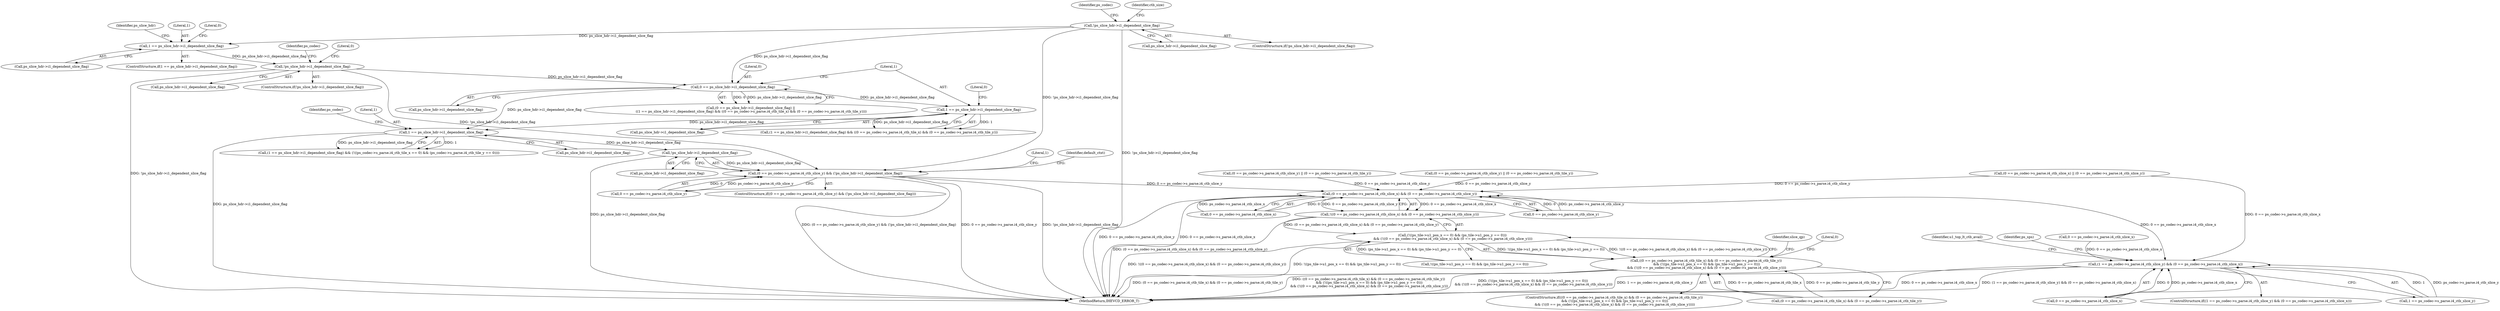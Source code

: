 digraph "0_Android_bcfc7124f6ef9f1ec128fb2e90de774a5b33d199_0@pointer" {
"1001491" [label="(Call,!ps_slice_hdr->i1_dependent_slice_flag)"];
"1000902" [label="(Call,1 == ps_slice_hdr->i1_dependent_slice_flag)"];
"1000872" [label="(Call,1 == ps_slice_hdr->i1_dependent_slice_flag)"];
"1000866" [label="(Call,0 == ps_slice_hdr->i1_dependent_slice_flag)"];
"1000462" [label="(Call,!ps_slice_hdr->i1_dependent_slice_flag)"];
"1000424" [label="(Call,1 == ps_slice_hdr->i1_dependent_slice_flag)"];
"1000266" [label="(Call,!ps_slice_hdr->i1_dependent_slice_flag)"];
"1001483" [label="(Call,(0 == ps_codec->s_parse.i4_ctb_slice_y) && (!ps_slice_hdr->i1_dependent_slice_flag))"];
"1001092" [label="(Call,(0 == ps_codec->s_parse.i4_ctb_slice_x) && (0 == ps_codec->s_parse.i4_ctb_slice_y))"];
"1001091" [label="(Call,!((0 == ps_codec->s_parse.i4_ctb_slice_x) && (0 == ps_codec->s_parse.i4_ctb_slice_y)))"];
"1001078" [label="(Call,(!((ps_tile->u1_pos_x == 0) && (ps_tile->u1_pos_y == 0)))\n && (!((0 == ps_codec->s_parse.i4_ctb_slice_x) && (0 == ps_codec->s_parse.i4_ctb_slice_y))))"];
"1001062" [label="(Call,((0 == ps_codec->s_parse.i4_ctb_tile_x) && (0 == ps_codec->s_parse.i4_ctb_tile_y))\n && (!((ps_tile->u1_pos_x == 0) && (ps_tile->u1_pos_y == 0)))\n && (!((0 == ps_codec->s_parse.i4_ctb_slice_x) && (0 == ps_codec->s_parse.i4_ctb_slice_y))))"];
"1003043" [label="(Call,(1 == ps_codec->s_parse.i4_ctb_slice_y) && (0 == ps_codec->s_parse.i4_ctb_slice_x))"];
"1000424" [label="(Call,1 == ps_slice_hdr->i1_dependent_slice_flag)"];
"1001482" [label="(ControlStructure,if((0 == ps_codec->s_parse.i4_ctb_slice_y) && (!ps_slice_hdr->i1_dependent_slice_flag)))"];
"1005079" [label="(MethodReturn,IHEVCD_ERROR_T)"];
"1000484" [label="(Literal,0)"];
"1003060" [label="(Identifier,u1_top_lt_ctb_avail)"];
"1000912" [label="(Identifier,ps_codec)"];
"1003044" [label="(Call,1 == ps_codec->s_parse.i4_ctb_slice_y)"];
"1000904" [label="(Call,ps_slice_hdr->i1_dependent_slice_flag)"];
"1000871" [label="(Call,(1 == ps_slice_hdr->i1_dependent_slice_flag) && ((0 == ps_codec->s_parse.i4_ctb_tile_x) && (0 == ps_codec->s_parse.i4_ctb_tile_y)))"];
"1000704" [label="(Call,(0 == ps_codec->s_parse.i4_ctb_slice_x) || (0 == ps_codec->s_parse.i4_ctb_slice_y))"];
"1001063" [label="(Call,(0 == ps_codec->s_parse.i4_ctb_tile_x) && (0 == ps_codec->s_parse.i4_ctb_tile_y))"];
"1003051" [label="(Call,0 == ps_codec->s_parse.i4_ctb_slice_x)"];
"1000265" [label="(ControlStructure,if(!ps_slice_hdr->i1_dependent_slice_flag))"];
"1001492" [label="(Call,ps_slice_hdr->i1_dependent_slice_flag)"];
"1000462" [label="(Call,!ps_slice_hdr->i1_dependent_slice_flag)"];
"1000902" [label="(Call,1 == ps_slice_hdr->i1_dependent_slice_flag)"];
"1000873" [label="(Literal,1)"];
"1000267" [label="(Call,ps_slice_hdr->i1_dependent_slice_flag)"];
"1003067" [label="(Identifier,ps_sps)"];
"1000266" [label="(Call,!ps_slice_hdr->i1_dependent_slice_flag)"];
"1001062" [label="(Call,((0 == ps_codec->s_parse.i4_ctb_tile_x) && (0 == ps_codec->s_parse.i4_ctb_tile_y))\n && (!((ps_tile->u1_pos_x == 0) && (ps_tile->u1_pos_y == 0)))\n && (!((0 == ps_codec->s_parse.i4_ctb_slice_x) && (0 == ps_codec->s_parse.i4_ctb_slice_y))))"];
"1000879" [label="(Literal,0)"];
"1000865" [label="(Call,(0 == ps_slice_hdr->i1_dependent_slice_flag) ||\n ((1 == ps_slice_hdr->i1_dependent_slice_flag) && ((0 == ps_codec->s_parse.i4_ctb_tile_x) && (0 == ps_codec->s_parse.i4_ctb_tile_y))))"];
"1001293" [label="(Literal,0)"];
"1001093" [label="(Call,0 == ps_codec->s_parse.i4_ctb_slice_x)"];
"1000903" [label="(Literal,1)"];
"1000464" [label="(Identifier,ps_slice_hdr)"];
"1000874" [label="(Call,ps_slice_hdr->i1_dependent_slice_flag)"];
"1001484" [label="(Call,0 == ps_codec->s_parse.i4_ctb_slice_y)"];
"1003042" [label="(ControlStructure,if((1 == ps_codec->s_parse.i4_ctb_slice_y) && (0 == ps_codec->s_parse.i4_ctb_slice_x)))"];
"1002993" [label="(Call,(0 == ps_codec->s_parse.i4_ctb_slice_y) || (0 == ps_codec->s_parse.i4_ctb_tile_y))"];
"1001091" [label="(Call,!((0 == ps_codec->s_parse.i4_ctb_slice_x) && (0 == ps_codec->s_parse.i4_ctb_slice_y)))"];
"1000901" [label="(Call,(1 == ps_slice_hdr->i1_dependent_slice_flag) && (!((ps_codec->s_parse.i4_ctb_tile_x == 0) && (ps_codec->s_parse.i4_ctb_tile_y == 0))))"];
"1001092" [label="(Call,(0 == ps_codec->s_parse.i4_ctb_slice_x) && (0 == ps_codec->s_parse.i4_ctb_slice_y))"];
"1003016" [label="(Call,0 == ps_codec->s_parse.i4_ctb_slice_x)"];
"1000274" [label="(Identifier,ps_codec)"];
"1001109" [label="(Identifier,slice_qp)"];
"1000287" [label="(Identifier,ctb_size)"];
"1000425" [label="(Literal,1)"];
"1001078" [label="(Call,(!((ps_tile->u1_pos_x == 0) && (ps_tile->u1_pos_y == 0)))\n && (!((0 == ps_codec->s_parse.i4_ctb_slice_x) && (0 == ps_codec->s_parse.i4_ctb_slice_y))))"];
"1001500" [label="(Literal,1)"];
"1001079" [label="(Call,!((ps_tile->u1_pos_x == 0) && (ps_tile->u1_pos_y == 0)))"];
"1000470" [label="(Identifier,ps_codec)"];
"1000423" [label="(ControlStructure,if(1 == ps_slice_hdr->i1_dependent_slice_flag))"];
"1000433" [label="(Literal,0)"];
"1001496" [label="(Identifier,default_ctxt)"];
"1000463" [label="(Call,ps_slice_hdr->i1_dependent_slice_flag)"];
"1000461" [label="(ControlStructure,if(!ps_slice_hdr->i1_dependent_slice_flag))"];
"1002949" [label="(Call,(0 == ps_codec->s_parse.i4_ctb_slice_y) || (0 == ps_codec->s_parse.i4_ctb_tile_y))"];
"1003043" [label="(Call,(1 == ps_codec->s_parse.i4_ctb_slice_y) && (0 == ps_codec->s_parse.i4_ctb_slice_x))"];
"1001061" [label="(ControlStructure,if(((0 == ps_codec->s_parse.i4_ctb_tile_x) && (0 == ps_codec->s_parse.i4_ctb_tile_y))\n && (!((ps_tile->u1_pos_x == 0) && (ps_tile->u1_pos_y == 0)))\n && (!((0 == ps_codec->s_parse.i4_ctb_slice_x) && (0 == ps_codec->s_parse.i4_ctb_slice_y)))))"];
"1000867" [label="(Literal,0)"];
"1001491" [label="(Call,!ps_slice_hdr->i1_dependent_slice_flag)"];
"1001483" [label="(Call,(0 == ps_codec->s_parse.i4_ctb_slice_y) && (!ps_slice_hdr->i1_dependent_slice_flag))"];
"1000866" [label="(Call,0 == ps_slice_hdr->i1_dependent_slice_flag)"];
"1001100" [label="(Call,0 == ps_codec->s_parse.i4_ctb_slice_y)"];
"1000872" [label="(Call,1 == ps_slice_hdr->i1_dependent_slice_flag)"];
"1000426" [label="(Call,ps_slice_hdr->i1_dependent_slice_flag)"];
"1000868" [label="(Call,ps_slice_hdr->i1_dependent_slice_flag)"];
"1001491" -> "1001483"  [label="AST: "];
"1001491" -> "1001492"  [label="CFG: "];
"1001492" -> "1001491"  [label="AST: "];
"1001483" -> "1001491"  [label="CFG: "];
"1001491" -> "1005079"  [label="DDG: ps_slice_hdr->i1_dependent_slice_flag"];
"1001491" -> "1001483"  [label="DDG: ps_slice_hdr->i1_dependent_slice_flag"];
"1000902" -> "1001491"  [label="DDG: ps_slice_hdr->i1_dependent_slice_flag"];
"1000902" -> "1000901"  [label="AST: "];
"1000902" -> "1000904"  [label="CFG: "];
"1000903" -> "1000902"  [label="AST: "];
"1000904" -> "1000902"  [label="AST: "];
"1000912" -> "1000902"  [label="CFG: "];
"1000901" -> "1000902"  [label="CFG: "];
"1000902" -> "1005079"  [label="DDG: ps_slice_hdr->i1_dependent_slice_flag"];
"1000902" -> "1000901"  [label="DDG: 1"];
"1000902" -> "1000901"  [label="DDG: ps_slice_hdr->i1_dependent_slice_flag"];
"1000872" -> "1000902"  [label="DDG: ps_slice_hdr->i1_dependent_slice_flag"];
"1000866" -> "1000902"  [label="DDG: ps_slice_hdr->i1_dependent_slice_flag"];
"1000872" -> "1000871"  [label="AST: "];
"1000872" -> "1000874"  [label="CFG: "];
"1000873" -> "1000872"  [label="AST: "];
"1000874" -> "1000872"  [label="AST: "];
"1000879" -> "1000872"  [label="CFG: "];
"1000871" -> "1000872"  [label="CFG: "];
"1000872" -> "1000871"  [label="DDG: 1"];
"1000872" -> "1000871"  [label="DDG: ps_slice_hdr->i1_dependent_slice_flag"];
"1000866" -> "1000872"  [label="DDG: ps_slice_hdr->i1_dependent_slice_flag"];
"1000866" -> "1000865"  [label="AST: "];
"1000866" -> "1000868"  [label="CFG: "];
"1000867" -> "1000866"  [label="AST: "];
"1000868" -> "1000866"  [label="AST: "];
"1000873" -> "1000866"  [label="CFG: "];
"1000865" -> "1000866"  [label="CFG: "];
"1000866" -> "1000865"  [label="DDG: 0"];
"1000866" -> "1000865"  [label="DDG: ps_slice_hdr->i1_dependent_slice_flag"];
"1000462" -> "1000866"  [label="DDG: ps_slice_hdr->i1_dependent_slice_flag"];
"1000266" -> "1000866"  [label="DDG: ps_slice_hdr->i1_dependent_slice_flag"];
"1000462" -> "1000461"  [label="AST: "];
"1000462" -> "1000463"  [label="CFG: "];
"1000463" -> "1000462"  [label="AST: "];
"1000470" -> "1000462"  [label="CFG: "];
"1000484" -> "1000462"  [label="CFG: "];
"1000462" -> "1005079"  [label="DDG: !ps_slice_hdr->i1_dependent_slice_flag"];
"1000424" -> "1000462"  [label="DDG: ps_slice_hdr->i1_dependent_slice_flag"];
"1000462" -> "1001483"  [label="DDG: !ps_slice_hdr->i1_dependent_slice_flag"];
"1000424" -> "1000423"  [label="AST: "];
"1000424" -> "1000426"  [label="CFG: "];
"1000425" -> "1000424"  [label="AST: "];
"1000426" -> "1000424"  [label="AST: "];
"1000433" -> "1000424"  [label="CFG: "];
"1000464" -> "1000424"  [label="CFG: "];
"1000266" -> "1000424"  [label="DDG: ps_slice_hdr->i1_dependent_slice_flag"];
"1000266" -> "1000265"  [label="AST: "];
"1000266" -> "1000267"  [label="CFG: "];
"1000267" -> "1000266"  [label="AST: "];
"1000274" -> "1000266"  [label="CFG: "];
"1000287" -> "1000266"  [label="CFG: "];
"1000266" -> "1005079"  [label="DDG: !ps_slice_hdr->i1_dependent_slice_flag"];
"1000266" -> "1001483"  [label="DDG: !ps_slice_hdr->i1_dependent_slice_flag"];
"1001483" -> "1001482"  [label="AST: "];
"1001483" -> "1001484"  [label="CFG: "];
"1001484" -> "1001483"  [label="AST: "];
"1001496" -> "1001483"  [label="CFG: "];
"1001500" -> "1001483"  [label="CFG: "];
"1001483" -> "1005079"  [label="DDG: (0 == ps_codec->s_parse.i4_ctb_slice_y) && (!ps_slice_hdr->i1_dependent_slice_flag)"];
"1001483" -> "1005079"  [label="DDG: 0 == ps_codec->s_parse.i4_ctb_slice_y"];
"1001483" -> "1005079"  [label="DDG: !ps_slice_hdr->i1_dependent_slice_flag"];
"1001483" -> "1001092"  [label="DDG: 0 == ps_codec->s_parse.i4_ctb_slice_y"];
"1001484" -> "1001483"  [label="DDG: 0"];
"1001484" -> "1001483"  [label="DDG: ps_codec->s_parse.i4_ctb_slice_y"];
"1001092" -> "1001091"  [label="AST: "];
"1001092" -> "1001093"  [label="CFG: "];
"1001092" -> "1001100"  [label="CFG: "];
"1001093" -> "1001092"  [label="AST: "];
"1001100" -> "1001092"  [label="AST: "];
"1001091" -> "1001092"  [label="CFG: "];
"1001092" -> "1005079"  [label="DDG: 0 == ps_codec->s_parse.i4_ctb_slice_y"];
"1001092" -> "1005079"  [label="DDG: 0 == ps_codec->s_parse.i4_ctb_slice_x"];
"1001092" -> "1001091"  [label="DDG: 0 == ps_codec->s_parse.i4_ctb_slice_x"];
"1001092" -> "1001091"  [label="DDG: 0 == ps_codec->s_parse.i4_ctb_slice_y"];
"1001093" -> "1001092"  [label="DDG: 0"];
"1001093" -> "1001092"  [label="DDG: ps_codec->s_parse.i4_ctb_slice_x"];
"1002993" -> "1001092"  [label="DDG: 0 == ps_codec->s_parse.i4_ctb_slice_y"];
"1000704" -> "1001092"  [label="DDG: 0 == ps_codec->s_parse.i4_ctb_slice_y"];
"1002949" -> "1001092"  [label="DDG: 0 == ps_codec->s_parse.i4_ctb_slice_y"];
"1001100" -> "1001092"  [label="DDG: 0"];
"1001100" -> "1001092"  [label="DDG: ps_codec->s_parse.i4_ctb_slice_y"];
"1001092" -> "1003043"  [label="DDG: 0 == ps_codec->s_parse.i4_ctb_slice_x"];
"1001091" -> "1001078"  [label="AST: "];
"1001078" -> "1001091"  [label="CFG: "];
"1001091" -> "1005079"  [label="DDG: (0 == ps_codec->s_parse.i4_ctb_slice_x) && (0 == ps_codec->s_parse.i4_ctb_slice_y)"];
"1001091" -> "1001078"  [label="DDG: (0 == ps_codec->s_parse.i4_ctb_slice_x) && (0 == ps_codec->s_parse.i4_ctb_slice_y)"];
"1001078" -> "1001062"  [label="AST: "];
"1001078" -> "1001079"  [label="CFG: "];
"1001079" -> "1001078"  [label="AST: "];
"1001062" -> "1001078"  [label="CFG: "];
"1001078" -> "1005079"  [label="DDG: !((0 == ps_codec->s_parse.i4_ctb_slice_x) && (0 == ps_codec->s_parse.i4_ctb_slice_y))"];
"1001078" -> "1005079"  [label="DDG: !((ps_tile->u1_pos_x == 0) && (ps_tile->u1_pos_y == 0))"];
"1001078" -> "1001062"  [label="DDG: !((ps_tile->u1_pos_x == 0) && (ps_tile->u1_pos_y == 0))"];
"1001078" -> "1001062"  [label="DDG: !((0 == ps_codec->s_parse.i4_ctb_slice_x) && (0 == ps_codec->s_parse.i4_ctb_slice_y))"];
"1001079" -> "1001078"  [label="DDG: (ps_tile->u1_pos_x == 0) && (ps_tile->u1_pos_y == 0)"];
"1001062" -> "1001061"  [label="AST: "];
"1001062" -> "1001063"  [label="CFG: "];
"1001063" -> "1001062"  [label="AST: "];
"1001109" -> "1001062"  [label="CFG: "];
"1001293" -> "1001062"  [label="CFG: "];
"1001062" -> "1005079"  [label="DDG: ((0 == ps_codec->s_parse.i4_ctb_tile_x) && (0 == ps_codec->s_parse.i4_ctb_tile_y))\n && (!((ps_tile->u1_pos_x == 0) && (ps_tile->u1_pos_y == 0)))\n && (!((0 == ps_codec->s_parse.i4_ctb_slice_x) && (0 == ps_codec->s_parse.i4_ctb_slice_y)))"];
"1001062" -> "1005079"  [label="DDG: (!((ps_tile->u1_pos_x == 0) && (ps_tile->u1_pos_y == 0)))\n && (!((0 == ps_codec->s_parse.i4_ctb_slice_x) && (0 == ps_codec->s_parse.i4_ctb_slice_y)))"];
"1001062" -> "1005079"  [label="DDG: (0 == ps_codec->s_parse.i4_ctb_tile_x) && (0 == ps_codec->s_parse.i4_ctb_tile_y)"];
"1001063" -> "1001062"  [label="DDG: 0 == ps_codec->s_parse.i4_ctb_tile_x"];
"1001063" -> "1001062"  [label="DDG: 0 == ps_codec->s_parse.i4_ctb_tile_y"];
"1003043" -> "1003042"  [label="AST: "];
"1003043" -> "1003044"  [label="CFG: "];
"1003043" -> "1003051"  [label="CFG: "];
"1003044" -> "1003043"  [label="AST: "];
"1003051" -> "1003043"  [label="AST: "];
"1003060" -> "1003043"  [label="CFG: "];
"1003067" -> "1003043"  [label="CFG: "];
"1003043" -> "1005079"  [label="DDG: 1 == ps_codec->s_parse.i4_ctb_slice_y"];
"1003043" -> "1005079"  [label="DDG: 0 == ps_codec->s_parse.i4_ctb_slice_x"];
"1003043" -> "1005079"  [label="DDG: (1 == ps_codec->s_parse.i4_ctb_slice_y) && (0 == ps_codec->s_parse.i4_ctb_slice_x)"];
"1003044" -> "1003043"  [label="DDG: 1"];
"1003044" -> "1003043"  [label="DDG: ps_codec->s_parse.i4_ctb_slice_y"];
"1000704" -> "1003043"  [label="DDG: 0 == ps_codec->s_parse.i4_ctb_slice_x"];
"1003016" -> "1003043"  [label="DDG: 0 == ps_codec->s_parse.i4_ctb_slice_x"];
"1003051" -> "1003043"  [label="DDG: 0"];
"1003051" -> "1003043"  [label="DDG: ps_codec->s_parse.i4_ctb_slice_x"];
}
